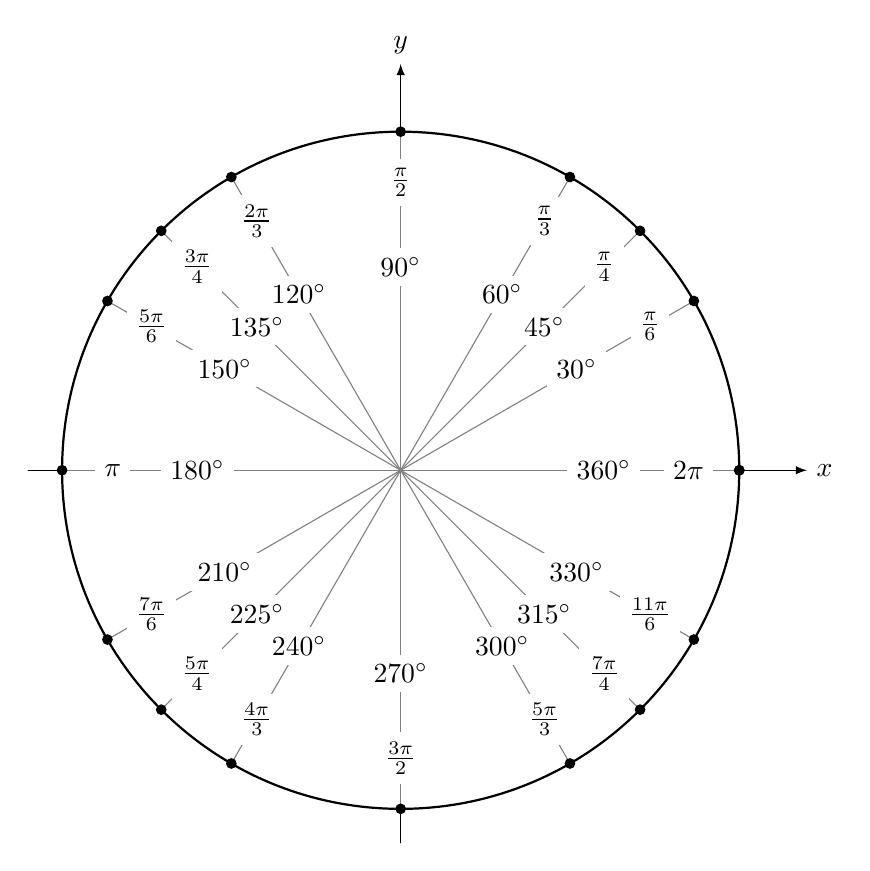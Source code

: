\begin{tikzpicture}[scale=4.3,cap=round,>=latex]
 % Unit circle
% Author: Supreme Aryal
% Modified by Arnaud Bodin
% A unit circle with cosine and sine values for some
% common angles.

        % draw the coordinates
        \draw[->] (-1.1cm,0cm) -- (1.2cm,0cm) node[right,fill=white] {$x$};
        \draw[->] (0cm,-1.1cm) -- (0cm,1.2cm) node[above,fill=white] {$y$};

        % draw the unit circle
        \draw[thick] (0cm,0cm) circle(1cm);

        \foreach \x in {0,30,...,360} {
                % lines from center to point
                \draw[gray] (0cm,0cm) -- (\x:1cm);
                % dots at each point
                \filldraw[black] (\x:1cm) circle(0.4pt);
                % draw each angle in degrees
                \draw (\x:0.6cm) node[fill=white] {$\x^\circ$};
        }
        \foreach \x in {45,135,225,315} {
                % lines from center to point
                \draw[gray] (0cm,0cm) -- (\x:1cm);
                % dots at each point
                \filldraw[black] (\x:1cm) circle(0.4pt);
                % draw each angle in degrees
               \draw (\x:0.6cm) node[fill=white] {$\x^\circ$};

        }
        % draw each angle in radians
        \foreach \x/\xtext in {
            30/\frac{\pi}{6},
            45/\frac{\pi}{4},
            60/\frac{\pi}{3},
            90/\frac{\pi}{2},
            120/\frac{2\pi}{3},
            135/\frac{3\pi}{4},
            150/\frac{5\pi}{6},
            180/\pi,
            210/\frac{7\pi}{6},
            225/\frac{5\pi}{4},
            240/\frac{4\pi}{3},
            270/\frac{3\pi}{2},
            300/\frac{5\pi}{3},
            315/\frac{7\pi}{4},
            330/\frac{11\pi}{6},
            360/2\pi}
                \draw (\x:0.85cm) node[fill=white] {$\xtext$};

%         \foreach \x/\xtext/\y in {
%             % the coordinates for the first quadrant
%             30/\frac{\sqrt{3}}{2}/\frac{1}{2},
%             45/\frac{\sqrt{2}}{2}/\frac{\sqrt{2}}{2},
%             60/\frac{1}{2}/\frac{\sqrt{3}}{2},
%             % the coordinates for the second quadrant
%             150/-\frac{\sqrt{3}}{2}/\frac{1}{2},
%             135/-\frac{\sqrt{2}}{2}/\frac{\sqrt{2}}{2},
%             120/-\frac{1}{2}/\frac{\sqrt{3}}{2},
%             % the coordinates for the third quadrant
%             210/-\frac{\sqrt{3}}{2}/-\frac{1}{2},
%             225/-\frac{\sqrt{2}}{2}/-\frac{\sqrt{2}}{2},
%             240/-\frac{1}{2}/-\frac{\sqrt{3}}{2},
%             % the coordinates for the fourth quadrant
%             330/\frac{\sqrt{3}}{2}/-\frac{1}{2},
%             315/\frac{\sqrt{2}}{2}/-\frac{\sqrt{2}}{2},
%             300/\frac{1}{2}/-\frac{\sqrt{3}}{2}}
%                 \draw (\x:1.25cm) node[fill=white] {$\left(\xtext,\y\right)$};

        % draw the horizontal and vertical coordinates
        % the placement is better this way
%         \draw (-1.25cm,0cm) node[above=1pt] {$(-1,0)$}
%               (1.25cm,0cm)  node[above=1pt] {$(1,0)$}
%               (0cm,-1.25cm) node[fill=white] {$(0,-1)$}
%               (0cm,1.25cm)  node[fill=white] {$(0,1)$};

\end{tikzpicture}
